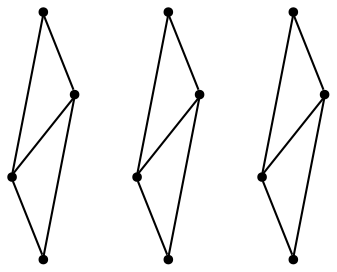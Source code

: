 graph {
  node [shape=point,comment="{\"directed\":false,\"doi\":\"10.1007/978-3-030-92931-2_11\",\"figure\":\"2\"}"]

  v0 [pos="1601.7218812260041,274.3710790715338"]
  v1 [pos="1601.721881226004,373.6690264643994"]
  v2 [pos="1502.4216676474077,274.3710790715338"]
  v3 [pos="1502.4216676474077,373.6690264643994"]
  v4 [pos="1246.6235541535775,274.3710790715338"]
  v5 [pos="1246.6235541535775,373.67309607325575"]
  v6 [pos="1097.6665411047202,274.3710790715338"]
  v7 [pos="1097.6665411047202,373.67309607325575"]
  v8 [pos="870.8304083355767,373.67309607325575"]
  v9 [pos="796.3508049109428,274.3710790715338"]
  v10 [pos="721.8722983865143,373.67309607325575"]
  v11 [pos="647.3937282736679,274.3710790715338"]

  v11 -- v9 [id="-3",pos="647.3937282736679,274.3710790715338 796.3508049109428,274.3710790715338 796.3508049109428,274.3710790715338 796.3508049109428,274.3710790715338"]
  v11 -- v8 [id="-4",pos="647.3937282736679,274.3710790715338 870.8304083355767,373.67309607325575 870.8304083355767,373.67309607325575 870.8304083355767,373.67309607325575"]
  v10 -- v11 [id="-7",pos="721.8722983865143,373.67309607325575 647.3937282736679,274.3710790715338 647.3937282736679,274.3710790715338 647.3937282736679,274.3710790715338"]
  v10 -- v8 [id="-8",pos="721.8722983865143,373.67309607325575 870.8304083355767,373.67309607325575 870.8304083355767,373.67309607325575 870.8304083355767,373.67309607325575"]
  v8 -- v9 [id="-10",pos="870.8304083355767,373.67309607325575 796.3508049109428,274.3710790715338 796.3508049109428,274.3710790715338 796.3508049109428,274.3710790715338"]
  v1 -- v0 [id="-12",pos="1601.721881226004,373.6690264643994 1601.7218812260041,274.3710790715338 1601.7218812260041,274.3710790715338 1601.7218812260041,274.3710790715338"]
  v2 -- v0 [id="-13",pos="1502.4216676474077,274.3710790715338 1601.7218812260041,274.3710790715338 1601.7218812260041,274.3710790715338 1601.7218812260041,274.3710790715338"]
  v2 -- v1 [id="-14",pos="1502.4216676474077,274.3710790715338 1601.721881226004,373.6690264643994 1601.721881226004,373.6690264643994 1601.721881226004,373.6690264643994"]
  v3 -- v2 [id="-15",pos="1502.4216676474077,373.6690264643994 1502.4216676474077,274.3710790715338 1502.4216676474077,274.3710790715338 1502.4216676474077,274.3710790715338"]
  v3 -- v1 [id="-16",pos="1502.4216676474077,373.6690264643994 1601.721881226004,373.6690264643994 1601.721881226004,373.6690264643994 1601.721881226004,373.6690264643994"]
  v5 -- v4 [id="-22",pos="1246.6235541535775,373.67309607325575 1246.6235541535775,274.3710790715338 1246.6235541535775,274.3710790715338 1246.6235541535775,274.3710790715338"]
  v6 -- v4 [id="-24",pos="1097.6665411047202,274.3710790715338 1246.6235541535775,274.3710790715338 1246.6235541535775,274.3710790715338 1246.6235541535775,274.3710790715338"]
  v6 -- v5 [id="-25",pos="1097.6665411047202,274.3710790715338 1246.6235541535775,373.67309607325575 1246.6235541535775,373.67309607325575 1246.6235541535775,373.67309607325575"]
  v7 -- v6 [id="-26",pos="1097.6665411047202,373.67309607325575 1097.6665411047202,274.3710790715338 1097.6665411047202,274.3710790715338 1097.6665411047202,274.3710790715338"]
  v7 -- v5 [id="-27",pos="1097.6665411047202,373.67309607325575 1246.6235541535775,373.67309607325575 1246.6235541535775,373.67309607325575 1246.6235541535775,373.67309607325575"]
}